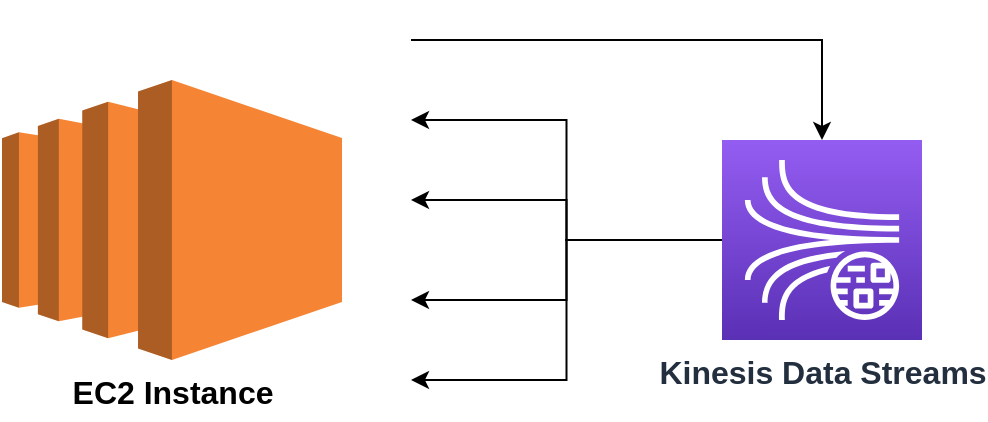 <mxfile version="21.5.1" type="device">
  <diagram name="Page-1" id="4NdTCrB0yl297gs89w7f">
    <mxGraphModel dx="1098" dy="672" grid="1" gridSize="10" guides="1" tooltips="1" connect="1" arrows="1" fold="1" page="1" pageScale="1" pageWidth="850" pageHeight="1100" math="0" shadow="0">
      <root>
        <mxCell id="0" />
        <mxCell id="1" parent="0" />
        <mxCell id="3Grn0vyBmcCtf6ID52XQ-8" style="edgeStyle=orthogonalEdgeStyle;rounded=0;orthogonalLoop=1;jettySize=auto;html=1;entryX=1;entryY=0.5;entryDx=0;entryDy=0;" edge="1" parent="1" source="5UlGaXj-KDVdqG9eecwK-1" target="3Grn0vyBmcCtf6ID52XQ-3">
          <mxGeometry relative="1" as="geometry" />
        </mxCell>
        <mxCell id="3Grn0vyBmcCtf6ID52XQ-9" style="edgeStyle=orthogonalEdgeStyle;rounded=0;orthogonalLoop=1;jettySize=auto;html=1;entryX=1;entryY=0.5;entryDx=0;entryDy=0;" edge="1" parent="1" source="5UlGaXj-KDVdqG9eecwK-1" target="3Grn0vyBmcCtf6ID52XQ-6">
          <mxGeometry relative="1" as="geometry" />
        </mxCell>
        <mxCell id="3Grn0vyBmcCtf6ID52XQ-10" style="edgeStyle=orthogonalEdgeStyle;rounded=0;orthogonalLoop=1;jettySize=auto;html=1;entryX=1;entryY=0.5;entryDx=0;entryDy=0;" edge="1" parent="1" source="5UlGaXj-KDVdqG9eecwK-1" target="3Grn0vyBmcCtf6ID52XQ-5">
          <mxGeometry relative="1" as="geometry" />
        </mxCell>
        <mxCell id="3Grn0vyBmcCtf6ID52XQ-11" style="edgeStyle=orthogonalEdgeStyle;rounded=0;orthogonalLoop=1;jettySize=auto;html=1;entryX=1;entryY=0.5;entryDx=0;entryDy=0;" edge="1" parent="1" source="5UlGaXj-KDVdqG9eecwK-1" target="3Grn0vyBmcCtf6ID52XQ-4">
          <mxGeometry relative="1" as="geometry" />
        </mxCell>
        <mxCell id="5UlGaXj-KDVdqG9eecwK-1" value="&lt;font style=&quot;font-size: 16px;&quot;&gt;&lt;b&gt;Kinesis Data Streams&lt;/b&gt;&lt;/font&gt;" style="sketch=0;points=[[0,0,0],[0.25,0,0],[0.5,0,0],[0.75,0,0],[1,0,0],[0,1,0],[0.25,1,0],[0.5,1,0],[0.75,1,0],[1,1,0],[0,0.25,0],[0,0.5,0],[0,0.75,0],[1,0.25,0],[1,0.5,0],[1,0.75,0]];outlineConnect=0;fontColor=#232F3E;gradientColor=#945DF2;gradientDirection=north;fillColor=#5A30B5;strokeColor=#ffffff;dashed=0;verticalLabelPosition=bottom;verticalAlign=top;align=center;html=1;fontSize=12;fontStyle=0;aspect=fixed;shape=mxgraph.aws4.resourceIcon;resIcon=mxgraph.aws4.kinesis_data_streams;" parent="1" vertex="1">
          <mxGeometry x="570" y="340" width="100" height="100" as="geometry" />
        </mxCell>
        <mxCell id="3Grn0vyBmcCtf6ID52XQ-1" value="&lt;font style=&quot;font-size: 16px;&quot;&gt;&lt;b&gt;EC2 Instance&lt;/b&gt;&lt;/font&gt;" style="outlineConnect=0;dashed=0;verticalLabelPosition=bottom;verticalAlign=top;align=center;html=1;shape=mxgraph.aws3.ec2;fillColor=#F58534;gradientColor=none;" vertex="1" parent="1">
          <mxGeometry x="210" y="310" width="170" height="140" as="geometry" />
        </mxCell>
        <mxCell id="3Grn0vyBmcCtf6ID52XQ-7" style="edgeStyle=orthogonalEdgeStyle;rounded=0;orthogonalLoop=1;jettySize=auto;html=1;entryX=0.5;entryY=0;entryDx=0;entryDy=0;entryPerimeter=0;" edge="1" parent="1" source="3Grn0vyBmcCtf6ID52XQ-2" target="5UlGaXj-KDVdqG9eecwK-1">
          <mxGeometry relative="1" as="geometry" />
        </mxCell>
        <mxCell id="3Grn0vyBmcCtf6ID52XQ-2" value="" style="shape=image;verticalLabelPosition=bottom;labelBackgroundColor=default;verticalAlign=top;aspect=fixed;imageAspect=0;image=https://upload.wikimedia.org/wikipedia/commons/thumb/3/38/Jupyter_logo.svg/1200px-Jupyter_logo.svg.png;" vertex="1" parent="1">
          <mxGeometry x="380" y="270" width="34.5" height="40" as="geometry" />
        </mxCell>
        <mxCell id="3Grn0vyBmcCtf6ID52XQ-3" value="" style="shape=image;verticalLabelPosition=bottom;labelBackgroundColor=default;verticalAlign=top;aspect=fixed;imageAspect=0;image=https://upload.wikimedia.org/wikipedia/commons/thumb/3/38/Jupyter_logo.svg/1200px-Jupyter_logo.svg.png;" vertex="1" parent="1">
          <mxGeometry x="380" y="310" width="34.5" height="40" as="geometry" />
        </mxCell>
        <mxCell id="3Grn0vyBmcCtf6ID52XQ-4" value="" style="shape=image;verticalLabelPosition=bottom;labelBackgroundColor=default;verticalAlign=top;aspect=fixed;imageAspect=0;image=https://upload.wikimedia.org/wikipedia/commons/thumb/3/38/Jupyter_logo.svg/1200px-Jupyter_logo.svg.png;" vertex="1" parent="1">
          <mxGeometry x="380" y="440" width="34.5" height="40" as="geometry" />
        </mxCell>
        <mxCell id="3Grn0vyBmcCtf6ID52XQ-5" value="" style="shape=image;verticalLabelPosition=bottom;labelBackgroundColor=default;verticalAlign=top;aspect=fixed;imageAspect=0;image=https://upload.wikimedia.org/wikipedia/commons/thumb/3/38/Jupyter_logo.svg/1200px-Jupyter_logo.svg.png;" vertex="1" parent="1">
          <mxGeometry x="380" y="400" width="34.5" height="40" as="geometry" />
        </mxCell>
        <mxCell id="3Grn0vyBmcCtf6ID52XQ-6" value="" style="shape=image;verticalLabelPosition=bottom;labelBackgroundColor=default;verticalAlign=top;aspect=fixed;imageAspect=0;image=https://upload.wikimedia.org/wikipedia/commons/thumb/3/38/Jupyter_logo.svg/1200px-Jupyter_logo.svg.png;" vertex="1" parent="1">
          <mxGeometry x="380" y="350" width="34.5" height="40" as="geometry" />
        </mxCell>
      </root>
    </mxGraphModel>
  </diagram>
</mxfile>

